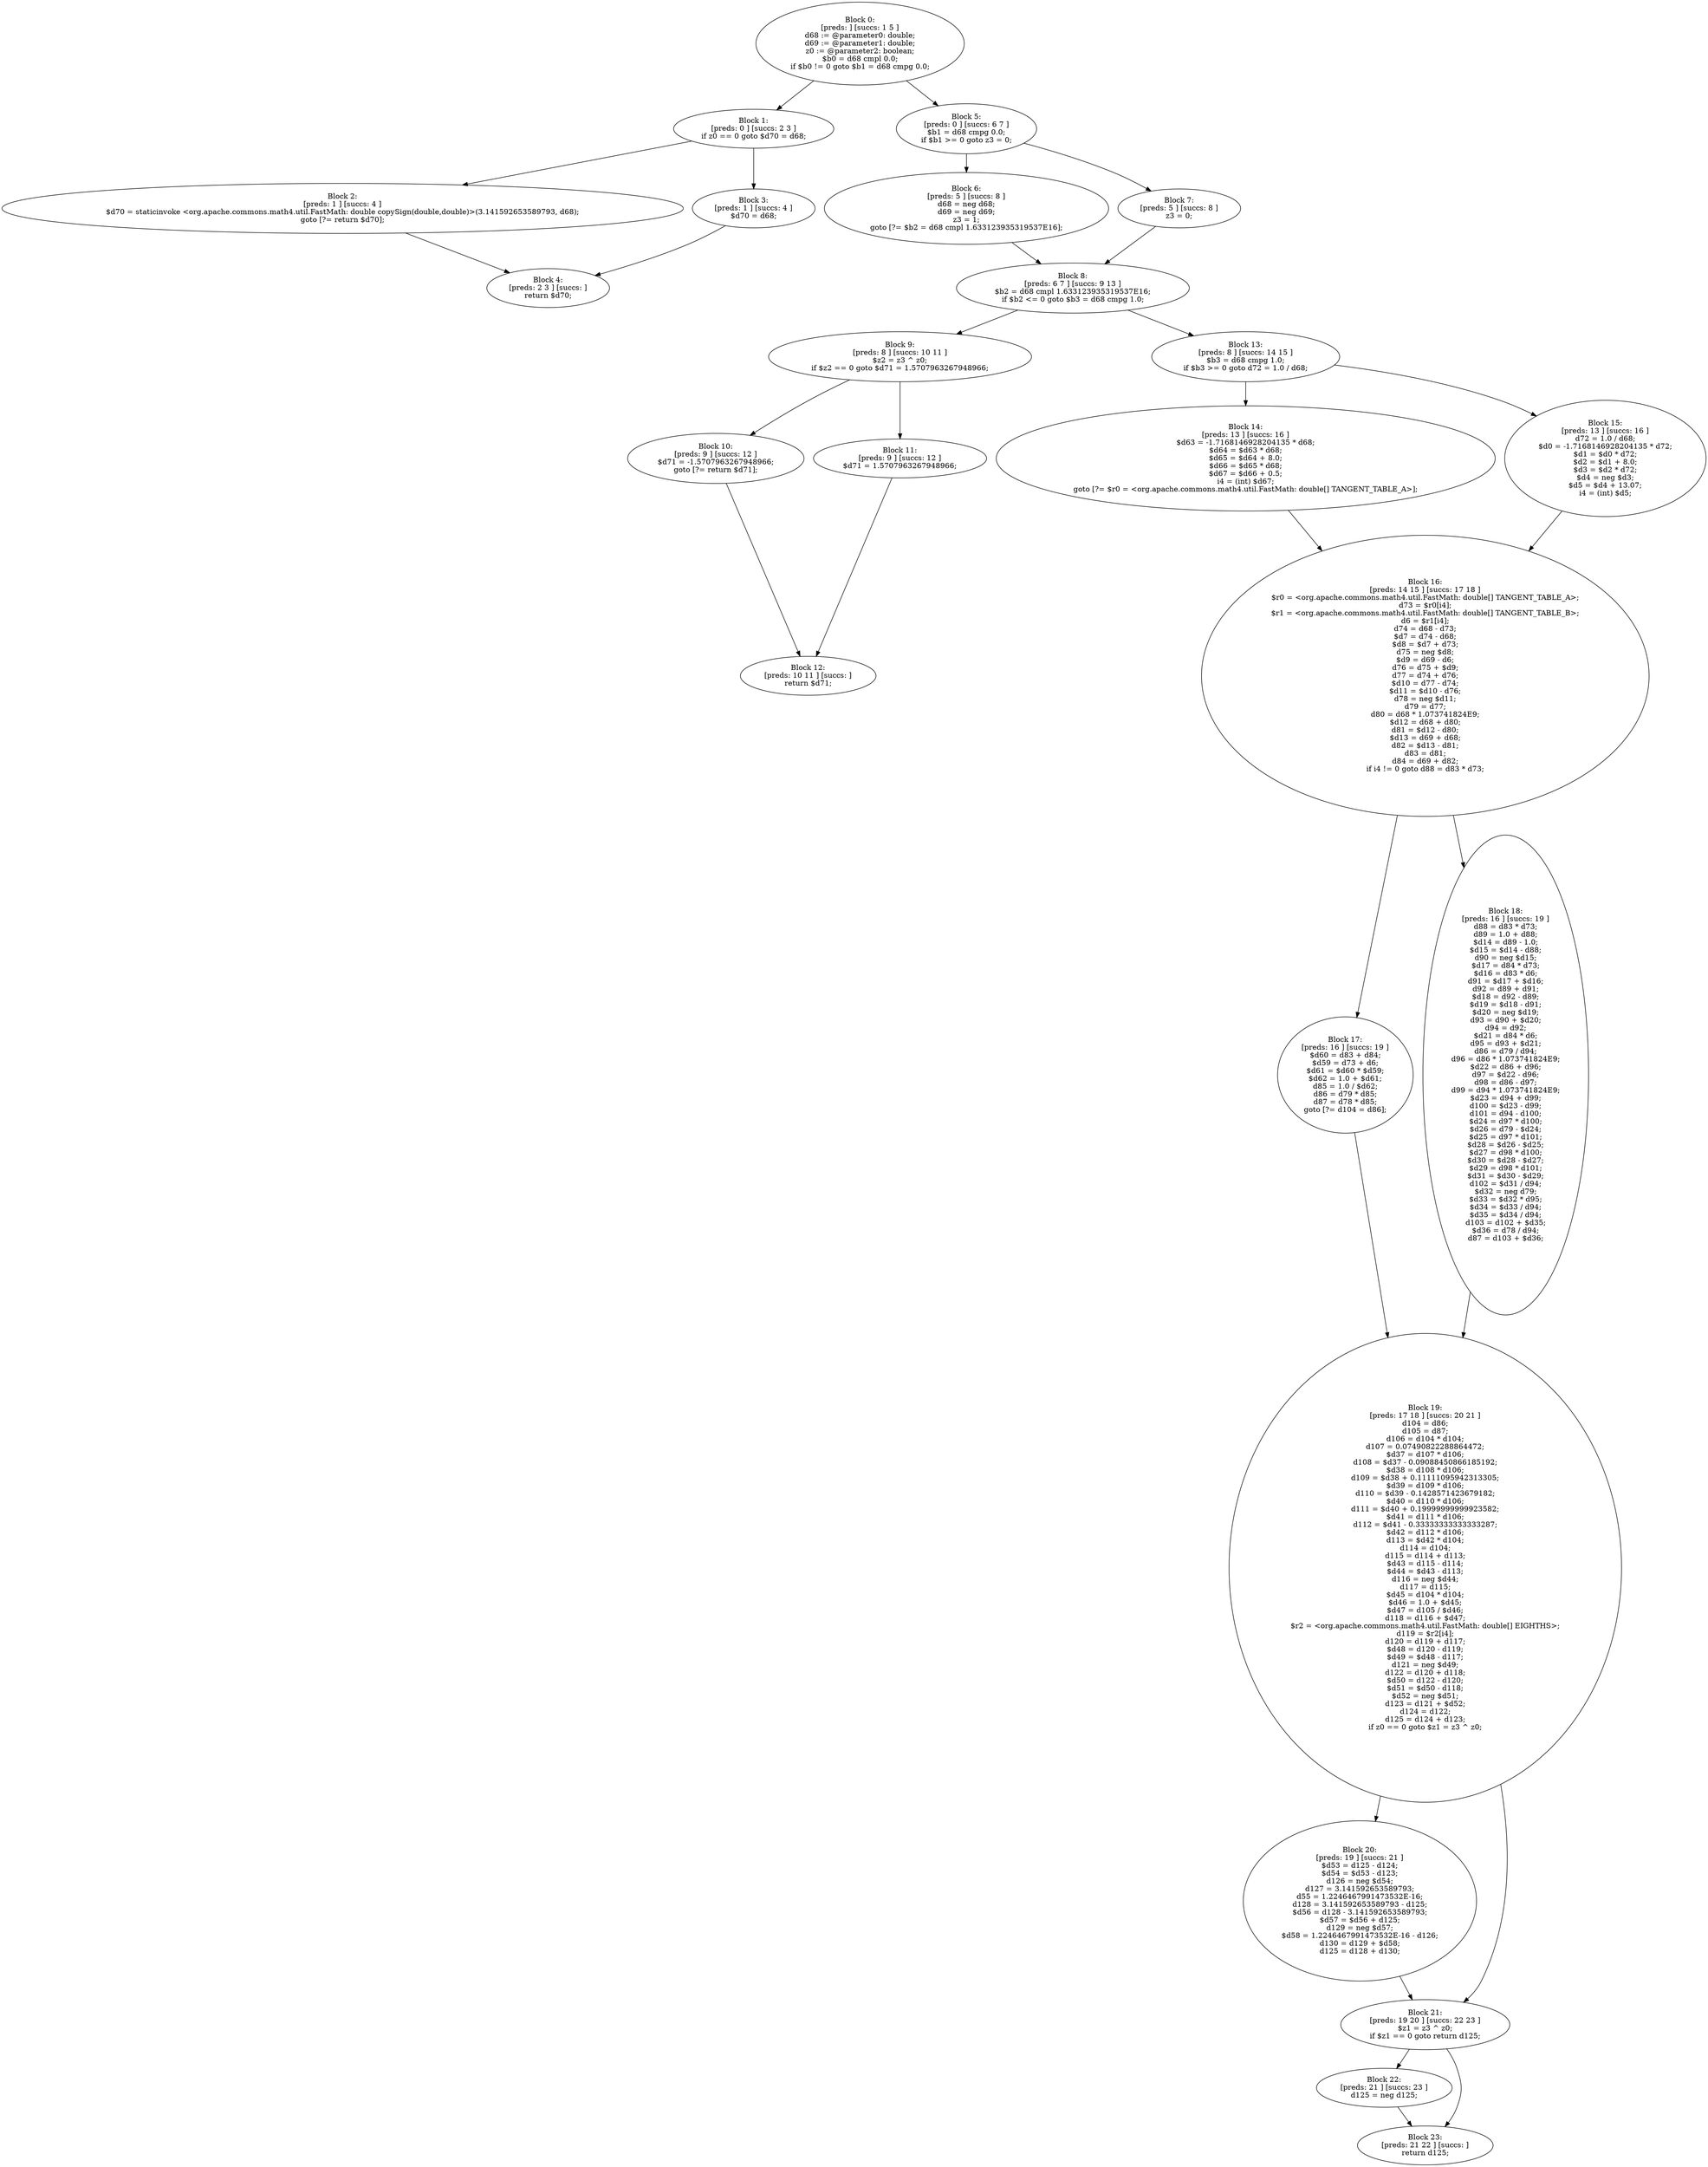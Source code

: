 digraph "unitGraph" {
    "Block 0:
[preds: ] [succs: 1 5 ]
d68 := @parameter0: double;
d69 := @parameter1: double;
z0 := @parameter2: boolean;
$b0 = d68 cmpl 0.0;
if $b0 != 0 goto $b1 = d68 cmpg 0.0;
"
    "Block 1:
[preds: 0 ] [succs: 2 3 ]
if z0 == 0 goto $d70 = d68;
"
    "Block 2:
[preds: 1 ] [succs: 4 ]
$d70 = staticinvoke <org.apache.commons.math4.util.FastMath: double copySign(double,double)>(3.141592653589793, d68);
goto [?= return $d70];
"
    "Block 3:
[preds: 1 ] [succs: 4 ]
$d70 = d68;
"
    "Block 4:
[preds: 2 3 ] [succs: ]
return $d70;
"
    "Block 5:
[preds: 0 ] [succs: 6 7 ]
$b1 = d68 cmpg 0.0;
if $b1 >= 0 goto z3 = 0;
"
    "Block 6:
[preds: 5 ] [succs: 8 ]
d68 = neg d68;
d69 = neg d69;
z3 = 1;
goto [?= $b2 = d68 cmpl 1.633123935319537E16];
"
    "Block 7:
[preds: 5 ] [succs: 8 ]
z3 = 0;
"
    "Block 8:
[preds: 6 7 ] [succs: 9 13 ]
$b2 = d68 cmpl 1.633123935319537E16;
if $b2 <= 0 goto $b3 = d68 cmpg 1.0;
"
    "Block 9:
[preds: 8 ] [succs: 10 11 ]
$z2 = z3 ^ z0;
if $z2 == 0 goto $d71 = 1.5707963267948966;
"
    "Block 10:
[preds: 9 ] [succs: 12 ]
$d71 = -1.5707963267948966;
goto [?= return $d71];
"
    "Block 11:
[preds: 9 ] [succs: 12 ]
$d71 = 1.5707963267948966;
"
    "Block 12:
[preds: 10 11 ] [succs: ]
return $d71;
"
    "Block 13:
[preds: 8 ] [succs: 14 15 ]
$b3 = d68 cmpg 1.0;
if $b3 >= 0 goto d72 = 1.0 / d68;
"
    "Block 14:
[preds: 13 ] [succs: 16 ]
$d63 = -1.7168146928204135 * d68;
$d64 = $d63 * d68;
$d65 = $d64 + 8.0;
$d66 = $d65 * d68;
$d67 = $d66 + 0.5;
i4 = (int) $d67;
goto [?= $r0 = <org.apache.commons.math4.util.FastMath: double[] TANGENT_TABLE_A>];
"
    "Block 15:
[preds: 13 ] [succs: 16 ]
d72 = 1.0 / d68;
$d0 = -1.7168146928204135 * d72;
$d1 = $d0 * d72;
$d2 = $d1 + 8.0;
$d3 = $d2 * d72;
$d4 = neg $d3;
$d5 = $d4 + 13.07;
i4 = (int) $d5;
"
    "Block 16:
[preds: 14 15 ] [succs: 17 18 ]
$r0 = <org.apache.commons.math4.util.FastMath: double[] TANGENT_TABLE_A>;
d73 = $r0[i4];
$r1 = <org.apache.commons.math4.util.FastMath: double[] TANGENT_TABLE_B>;
d6 = $r1[i4];
d74 = d68 - d73;
$d7 = d74 - d68;
$d8 = $d7 + d73;
d75 = neg $d8;
$d9 = d69 - d6;
d76 = d75 + $d9;
d77 = d74 + d76;
$d10 = d77 - d74;
$d11 = $d10 - d76;
d78 = neg $d11;
d79 = d77;
d80 = d68 * 1.073741824E9;
$d12 = d68 + d80;
d81 = $d12 - d80;
$d13 = d69 + d68;
d82 = $d13 - d81;
d83 = d81;
d84 = d69 + d82;
if i4 != 0 goto d88 = d83 * d73;
"
    "Block 17:
[preds: 16 ] [succs: 19 ]
$d60 = d83 + d84;
$d59 = d73 + d6;
$d61 = $d60 * $d59;
$d62 = 1.0 + $d61;
d85 = 1.0 / $d62;
d86 = d79 * d85;
d87 = d78 * d85;
goto [?= d104 = d86];
"
    "Block 18:
[preds: 16 ] [succs: 19 ]
d88 = d83 * d73;
d89 = 1.0 + d88;
$d14 = d89 - 1.0;
$d15 = $d14 - d88;
d90 = neg $d15;
$d17 = d84 * d73;
$d16 = d83 * d6;
d91 = $d17 + $d16;
d92 = d89 + d91;
$d18 = d92 - d89;
$d19 = $d18 - d91;
$d20 = neg $d19;
d93 = d90 + $d20;
d94 = d92;
$d21 = d84 * d6;
d95 = d93 + $d21;
d86 = d79 / d94;
d96 = d86 * 1.073741824E9;
$d22 = d86 + d96;
d97 = $d22 - d96;
d98 = d86 - d97;
d99 = d94 * 1.073741824E9;
$d23 = d94 + d99;
d100 = $d23 - d99;
d101 = d94 - d100;
$d24 = d97 * d100;
$d26 = d79 - $d24;
$d25 = d97 * d101;
$d28 = $d26 - $d25;
$d27 = d98 * d100;
$d30 = $d28 - $d27;
$d29 = d98 * d101;
$d31 = $d30 - $d29;
d102 = $d31 / d94;
$d32 = neg d79;
$d33 = $d32 * d95;
$d34 = $d33 / d94;
$d35 = $d34 / d94;
d103 = d102 + $d35;
$d36 = d78 / d94;
d87 = d103 + $d36;
"
    "Block 19:
[preds: 17 18 ] [succs: 20 21 ]
d104 = d86;
d105 = d87;
d106 = d104 * d104;
d107 = 0.07490822288864472;
$d37 = d107 * d106;
d108 = $d37 - 0.09088450866185192;
$d38 = d108 * d106;
d109 = $d38 + 0.11111095942313305;
$d39 = d109 * d106;
d110 = $d39 - 0.1428571423679182;
$d40 = d110 * d106;
d111 = $d40 + 0.19999999999923582;
$d41 = d111 * d106;
d112 = $d41 - 0.33333333333333287;
$d42 = d112 * d106;
d113 = $d42 * d104;
d114 = d104;
d115 = d114 + d113;
$d43 = d115 - d114;
$d44 = $d43 - d113;
d116 = neg $d44;
d117 = d115;
$d45 = d104 * d104;
$d46 = 1.0 + $d45;
$d47 = d105 / $d46;
d118 = d116 + $d47;
$r2 = <org.apache.commons.math4.util.FastMath: double[] EIGHTHS>;
d119 = $r2[i4];
d120 = d119 + d117;
$d48 = d120 - d119;
$d49 = $d48 - d117;
d121 = neg $d49;
d122 = d120 + d118;
$d50 = d122 - d120;
$d51 = $d50 - d118;
$d52 = neg $d51;
d123 = d121 + $d52;
d124 = d122;
d125 = d124 + d123;
if z0 == 0 goto $z1 = z3 ^ z0;
"
    "Block 20:
[preds: 19 ] [succs: 21 ]
$d53 = d125 - d124;
$d54 = $d53 - d123;
d126 = neg $d54;
d127 = 3.141592653589793;
d55 = 1.2246467991473532E-16;
d128 = 3.141592653589793 - d125;
$d56 = d128 - 3.141592653589793;
$d57 = $d56 + d125;
d129 = neg $d57;
$d58 = 1.2246467991473532E-16 - d126;
d130 = d129 + $d58;
d125 = d128 + d130;
"
    "Block 21:
[preds: 19 20 ] [succs: 22 23 ]
$z1 = z3 ^ z0;
if $z1 == 0 goto return d125;
"
    "Block 22:
[preds: 21 ] [succs: 23 ]
d125 = neg d125;
"
    "Block 23:
[preds: 21 22 ] [succs: ]
return d125;
"
    "Block 0:
[preds: ] [succs: 1 5 ]
d68 := @parameter0: double;
d69 := @parameter1: double;
z0 := @parameter2: boolean;
$b0 = d68 cmpl 0.0;
if $b0 != 0 goto $b1 = d68 cmpg 0.0;
"->"Block 1:
[preds: 0 ] [succs: 2 3 ]
if z0 == 0 goto $d70 = d68;
";
    "Block 0:
[preds: ] [succs: 1 5 ]
d68 := @parameter0: double;
d69 := @parameter1: double;
z0 := @parameter2: boolean;
$b0 = d68 cmpl 0.0;
if $b0 != 0 goto $b1 = d68 cmpg 0.0;
"->"Block 5:
[preds: 0 ] [succs: 6 7 ]
$b1 = d68 cmpg 0.0;
if $b1 >= 0 goto z3 = 0;
";
    "Block 1:
[preds: 0 ] [succs: 2 3 ]
if z0 == 0 goto $d70 = d68;
"->"Block 2:
[preds: 1 ] [succs: 4 ]
$d70 = staticinvoke <org.apache.commons.math4.util.FastMath: double copySign(double,double)>(3.141592653589793, d68);
goto [?= return $d70];
";
    "Block 1:
[preds: 0 ] [succs: 2 3 ]
if z0 == 0 goto $d70 = d68;
"->"Block 3:
[preds: 1 ] [succs: 4 ]
$d70 = d68;
";
    "Block 2:
[preds: 1 ] [succs: 4 ]
$d70 = staticinvoke <org.apache.commons.math4.util.FastMath: double copySign(double,double)>(3.141592653589793, d68);
goto [?= return $d70];
"->"Block 4:
[preds: 2 3 ] [succs: ]
return $d70;
";
    "Block 3:
[preds: 1 ] [succs: 4 ]
$d70 = d68;
"->"Block 4:
[preds: 2 3 ] [succs: ]
return $d70;
";
    "Block 5:
[preds: 0 ] [succs: 6 7 ]
$b1 = d68 cmpg 0.0;
if $b1 >= 0 goto z3 = 0;
"->"Block 6:
[preds: 5 ] [succs: 8 ]
d68 = neg d68;
d69 = neg d69;
z3 = 1;
goto [?= $b2 = d68 cmpl 1.633123935319537E16];
";
    "Block 5:
[preds: 0 ] [succs: 6 7 ]
$b1 = d68 cmpg 0.0;
if $b1 >= 0 goto z3 = 0;
"->"Block 7:
[preds: 5 ] [succs: 8 ]
z3 = 0;
";
    "Block 6:
[preds: 5 ] [succs: 8 ]
d68 = neg d68;
d69 = neg d69;
z3 = 1;
goto [?= $b2 = d68 cmpl 1.633123935319537E16];
"->"Block 8:
[preds: 6 7 ] [succs: 9 13 ]
$b2 = d68 cmpl 1.633123935319537E16;
if $b2 <= 0 goto $b3 = d68 cmpg 1.0;
";
    "Block 7:
[preds: 5 ] [succs: 8 ]
z3 = 0;
"->"Block 8:
[preds: 6 7 ] [succs: 9 13 ]
$b2 = d68 cmpl 1.633123935319537E16;
if $b2 <= 0 goto $b3 = d68 cmpg 1.0;
";
    "Block 8:
[preds: 6 7 ] [succs: 9 13 ]
$b2 = d68 cmpl 1.633123935319537E16;
if $b2 <= 0 goto $b3 = d68 cmpg 1.0;
"->"Block 9:
[preds: 8 ] [succs: 10 11 ]
$z2 = z3 ^ z0;
if $z2 == 0 goto $d71 = 1.5707963267948966;
";
    "Block 8:
[preds: 6 7 ] [succs: 9 13 ]
$b2 = d68 cmpl 1.633123935319537E16;
if $b2 <= 0 goto $b3 = d68 cmpg 1.0;
"->"Block 13:
[preds: 8 ] [succs: 14 15 ]
$b3 = d68 cmpg 1.0;
if $b3 >= 0 goto d72 = 1.0 / d68;
";
    "Block 9:
[preds: 8 ] [succs: 10 11 ]
$z2 = z3 ^ z0;
if $z2 == 0 goto $d71 = 1.5707963267948966;
"->"Block 10:
[preds: 9 ] [succs: 12 ]
$d71 = -1.5707963267948966;
goto [?= return $d71];
";
    "Block 9:
[preds: 8 ] [succs: 10 11 ]
$z2 = z3 ^ z0;
if $z2 == 0 goto $d71 = 1.5707963267948966;
"->"Block 11:
[preds: 9 ] [succs: 12 ]
$d71 = 1.5707963267948966;
";
    "Block 10:
[preds: 9 ] [succs: 12 ]
$d71 = -1.5707963267948966;
goto [?= return $d71];
"->"Block 12:
[preds: 10 11 ] [succs: ]
return $d71;
";
    "Block 11:
[preds: 9 ] [succs: 12 ]
$d71 = 1.5707963267948966;
"->"Block 12:
[preds: 10 11 ] [succs: ]
return $d71;
";
    "Block 13:
[preds: 8 ] [succs: 14 15 ]
$b3 = d68 cmpg 1.0;
if $b3 >= 0 goto d72 = 1.0 / d68;
"->"Block 14:
[preds: 13 ] [succs: 16 ]
$d63 = -1.7168146928204135 * d68;
$d64 = $d63 * d68;
$d65 = $d64 + 8.0;
$d66 = $d65 * d68;
$d67 = $d66 + 0.5;
i4 = (int) $d67;
goto [?= $r0 = <org.apache.commons.math4.util.FastMath: double[] TANGENT_TABLE_A>];
";
    "Block 13:
[preds: 8 ] [succs: 14 15 ]
$b3 = d68 cmpg 1.0;
if $b3 >= 0 goto d72 = 1.0 / d68;
"->"Block 15:
[preds: 13 ] [succs: 16 ]
d72 = 1.0 / d68;
$d0 = -1.7168146928204135 * d72;
$d1 = $d0 * d72;
$d2 = $d1 + 8.0;
$d3 = $d2 * d72;
$d4 = neg $d3;
$d5 = $d4 + 13.07;
i4 = (int) $d5;
";
    "Block 14:
[preds: 13 ] [succs: 16 ]
$d63 = -1.7168146928204135 * d68;
$d64 = $d63 * d68;
$d65 = $d64 + 8.0;
$d66 = $d65 * d68;
$d67 = $d66 + 0.5;
i4 = (int) $d67;
goto [?= $r0 = <org.apache.commons.math4.util.FastMath: double[] TANGENT_TABLE_A>];
"->"Block 16:
[preds: 14 15 ] [succs: 17 18 ]
$r0 = <org.apache.commons.math4.util.FastMath: double[] TANGENT_TABLE_A>;
d73 = $r0[i4];
$r1 = <org.apache.commons.math4.util.FastMath: double[] TANGENT_TABLE_B>;
d6 = $r1[i4];
d74 = d68 - d73;
$d7 = d74 - d68;
$d8 = $d7 + d73;
d75 = neg $d8;
$d9 = d69 - d6;
d76 = d75 + $d9;
d77 = d74 + d76;
$d10 = d77 - d74;
$d11 = $d10 - d76;
d78 = neg $d11;
d79 = d77;
d80 = d68 * 1.073741824E9;
$d12 = d68 + d80;
d81 = $d12 - d80;
$d13 = d69 + d68;
d82 = $d13 - d81;
d83 = d81;
d84 = d69 + d82;
if i4 != 0 goto d88 = d83 * d73;
";
    "Block 15:
[preds: 13 ] [succs: 16 ]
d72 = 1.0 / d68;
$d0 = -1.7168146928204135 * d72;
$d1 = $d0 * d72;
$d2 = $d1 + 8.0;
$d3 = $d2 * d72;
$d4 = neg $d3;
$d5 = $d4 + 13.07;
i4 = (int) $d5;
"->"Block 16:
[preds: 14 15 ] [succs: 17 18 ]
$r0 = <org.apache.commons.math4.util.FastMath: double[] TANGENT_TABLE_A>;
d73 = $r0[i4];
$r1 = <org.apache.commons.math4.util.FastMath: double[] TANGENT_TABLE_B>;
d6 = $r1[i4];
d74 = d68 - d73;
$d7 = d74 - d68;
$d8 = $d7 + d73;
d75 = neg $d8;
$d9 = d69 - d6;
d76 = d75 + $d9;
d77 = d74 + d76;
$d10 = d77 - d74;
$d11 = $d10 - d76;
d78 = neg $d11;
d79 = d77;
d80 = d68 * 1.073741824E9;
$d12 = d68 + d80;
d81 = $d12 - d80;
$d13 = d69 + d68;
d82 = $d13 - d81;
d83 = d81;
d84 = d69 + d82;
if i4 != 0 goto d88 = d83 * d73;
";
    "Block 16:
[preds: 14 15 ] [succs: 17 18 ]
$r0 = <org.apache.commons.math4.util.FastMath: double[] TANGENT_TABLE_A>;
d73 = $r0[i4];
$r1 = <org.apache.commons.math4.util.FastMath: double[] TANGENT_TABLE_B>;
d6 = $r1[i4];
d74 = d68 - d73;
$d7 = d74 - d68;
$d8 = $d7 + d73;
d75 = neg $d8;
$d9 = d69 - d6;
d76 = d75 + $d9;
d77 = d74 + d76;
$d10 = d77 - d74;
$d11 = $d10 - d76;
d78 = neg $d11;
d79 = d77;
d80 = d68 * 1.073741824E9;
$d12 = d68 + d80;
d81 = $d12 - d80;
$d13 = d69 + d68;
d82 = $d13 - d81;
d83 = d81;
d84 = d69 + d82;
if i4 != 0 goto d88 = d83 * d73;
"->"Block 17:
[preds: 16 ] [succs: 19 ]
$d60 = d83 + d84;
$d59 = d73 + d6;
$d61 = $d60 * $d59;
$d62 = 1.0 + $d61;
d85 = 1.0 / $d62;
d86 = d79 * d85;
d87 = d78 * d85;
goto [?= d104 = d86];
";
    "Block 16:
[preds: 14 15 ] [succs: 17 18 ]
$r0 = <org.apache.commons.math4.util.FastMath: double[] TANGENT_TABLE_A>;
d73 = $r0[i4];
$r1 = <org.apache.commons.math4.util.FastMath: double[] TANGENT_TABLE_B>;
d6 = $r1[i4];
d74 = d68 - d73;
$d7 = d74 - d68;
$d8 = $d7 + d73;
d75 = neg $d8;
$d9 = d69 - d6;
d76 = d75 + $d9;
d77 = d74 + d76;
$d10 = d77 - d74;
$d11 = $d10 - d76;
d78 = neg $d11;
d79 = d77;
d80 = d68 * 1.073741824E9;
$d12 = d68 + d80;
d81 = $d12 - d80;
$d13 = d69 + d68;
d82 = $d13 - d81;
d83 = d81;
d84 = d69 + d82;
if i4 != 0 goto d88 = d83 * d73;
"->"Block 18:
[preds: 16 ] [succs: 19 ]
d88 = d83 * d73;
d89 = 1.0 + d88;
$d14 = d89 - 1.0;
$d15 = $d14 - d88;
d90 = neg $d15;
$d17 = d84 * d73;
$d16 = d83 * d6;
d91 = $d17 + $d16;
d92 = d89 + d91;
$d18 = d92 - d89;
$d19 = $d18 - d91;
$d20 = neg $d19;
d93 = d90 + $d20;
d94 = d92;
$d21 = d84 * d6;
d95 = d93 + $d21;
d86 = d79 / d94;
d96 = d86 * 1.073741824E9;
$d22 = d86 + d96;
d97 = $d22 - d96;
d98 = d86 - d97;
d99 = d94 * 1.073741824E9;
$d23 = d94 + d99;
d100 = $d23 - d99;
d101 = d94 - d100;
$d24 = d97 * d100;
$d26 = d79 - $d24;
$d25 = d97 * d101;
$d28 = $d26 - $d25;
$d27 = d98 * d100;
$d30 = $d28 - $d27;
$d29 = d98 * d101;
$d31 = $d30 - $d29;
d102 = $d31 / d94;
$d32 = neg d79;
$d33 = $d32 * d95;
$d34 = $d33 / d94;
$d35 = $d34 / d94;
d103 = d102 + $d35;
$d36 = d78 / d94;
d87 = d103 + $d36;
";
    "Block 17:
[preds: 16 ] [succs: 19 ]
$d60 = d83 + d84;
$d59 = d73 + d6;
$d61 = $d60 * $d59;
$d62 = 1.0 + $d61;
d85 = 1.0 / $d62;
d86 = d79 * d85;
d87 = d78 * d85;
goto [?= d104 = d86];
"->"Block 19:
[preds: 17 18 ] [succs: 20 21 ]
d104 = d86;
d105 = d87;
d106 = d104 * d104;
d107 = 0.07490822288864472;
$d37 = d107 * d106;
d108 = $d37 - 0.09088450866185192;
$d38 = d108 * d106;
d109 = $d38 + 0.11111095942313305;
$d39 = d109 * d106;
d110 = $d39 - 0.1428571423679182;
$d40 = d110 * d106;
d111 = $d40 + 0.19999999999923582;
$d41 = d111 * d106;
d112 = $d41 - 0.33333333333333287;
$d42 = d112 * d106;
d113 = $d42 * d104;
d114 = d104;
d115 = d114 + d113;
$d43 = d115 - d114;
$d44 = $d43 - d113;
d116 = neg $d44;
d117 = d115;
$d45 = d104 * d104;
$d46 = 1.0 + $d45;
$d47 = d105 / $d46;
d118 = d116 + $d47;
$r2 = <org.apache.commons.math4.util.FastMath: double[] EIGHTHS>;
d119 = $r2[i4];
d120 = d119 + d117;
$d48 = d120 - d119;
$d49 = $d48 - d117;
d121 = neg $d49;
d122 = d120 + d118;
$d50 = d122 - d120;
$d51 = $d50 - d118;
$d52 = neg $d51;
d123 = d121 + $d52;
d124 = d122;
d125 = d124 + d123;
if z0 == 0 goto $z1 = z3 ^ z0;
";
    "Block 18:
[preds: 16 ] [succs: 19 ]
d88 = d83 * d73;
d89 = 1.0 + d88;
$d14 = d89 - 1.0;
$d15 = $d14 - d88;
d90 = neg $d15;
$d17 = d84 * d73;
$d16 = d83 * d6;
d91 = $d17 + $d16;
d92 = d89 + d91;
$d18 = d92 - d89;
$d19 = $d18 - d91;
$d20 = neg $d19;
d93 = d90 + $d20;
d94 = d92;
$d21 = d84 * d6;
d95 = d93 + $d21;
d86 = d79 / d94;
d96 = d86 * 1.073741824E9;
$d22 = d86 + d96;
d97 = $d22 - d96;
d98 = d86 - d97;
d99 = d94 * 1.073741824E9;
$d23 = d94 + d99;
d100 = $d23 - d99;
d101 = d94 - d100;
$d24 = d97 * d100;
$d26 = d79 - $d24;
$d25 = d97 * d101;
$d28 = $d26 - $d25;
$d27 = d98 * d100;
$d30 = $d28 - $d27;
$d29 = d98 * d101;
$d31 = $d30 - $d29;
d102 = $d31 / d94;
$d32 = neg d79;
$d33 = $d32 * d95;
$d34 = $d33 / d94;
$d35 = $d34 / d94;
d103 = d102 + $d35;
$d36 = d78 / d94;
d87 = d103 + $d36;
"->"Block 19:
[preds: 17 18 ] [succs: 20 21 ]
d104 = d86;
d105 = d87;
d106 = d104 * d104;
d107 = 0.07490822288864472;
$d37 = d107 * d106;
d108 = $d37 - 0.09088450866185192;
$d38 = d108 * d106;
d109 = $d38 + 0.11111095942313305;
$d39 = d109 * d106;
d110 = $d39 - 0.1428571423679182;
$d40 = d110 * d106;
d111 = $d40 + 0.19999999999923582;
$d41 = d111 * d106;
d112 = $d41 - 0.33333333333333287;
$d42 = d112 * d106;
d113 = $d42 * d104;
d114 = d104;
d115 = d114 + d113;
$d43 = d115 - d114;
$d44 = $d43 - d113;
d116 = neg $d44;
d117 = d115;
$d45 = d104 * d104;
$d46 = 1.0 + $d45;
$d47 = d105 / $d46;
d118 = d116 + $d47;
$r2 = <org.apache.commons.math4.util.FastMath: double[] EIGHTHS>;
d119 = $r2[i4];
d120 = d119 + d117;
$d48 = d120 - d119;
$d49 = $d48 - d117;
d121 = neg $d49;
d122 = d120 + d118;
$d50 = d122 - d120;
$d51 = $d50 - d118;
$d52 = neg $d51;
d123 = d121 + $d52;
d124 = d122;
d125 = d124 + d123;
if z0 == 0 goto $z1 = z3 ^ z0;
";
    "Block 19:
[preds: 17 18 ] [succs: 20 21 ]
d104 = d86;
d105 = d87;
d106 = d104 * d104;
d107 = 0.07490822288864472;
$d37 = d107 * d106;
d108 = $d37 - 0.09088450866185192;
$d38 = d108 * d106;
d109 = $d38 + 0.11111095942313305;
$d39 = d109 * d106;
d110 = $d39 - 0.1428571423679182;
$d40 = d110 * d106;
d111 = $d40 + 0.19999999999923582;
$d41 = d111 * d106;
d112 = $d41 - 0.33333333333333287;
$d42 = d112 * d106;
d113 = $d42 * d104;
d114 = d104;
d115 = d114 + d113;
$d43 = d115 - d114;
$d44 = $d43 - d113;
d116 = neg $d44;
d117 = d115;
$d45 = d104 * d104;
$d46 = 1.0 + $d45;
$d47 = d105 / $d46;
d118 = d116 + $d47;
$r2 = <org.apache.commons.math4.util.FastMath: double[] EIGHTHS>;
d119 = $r2[i4];
d120 = d119 + d117;
$d48 = d120 - d119;
$d49 = $d48 - d117;
d121 = neg $d49;
d122 = d120 + d118;
$d50 = d122 - d120;
$d51 = $d50 - d118;
$d52 = neg $d51;
d123 = d121 + $d52;
d124 = d122;
d125 = d124 + d123;
if z0 == 0 goto $z1 = z3 ^ z0;
"->"Block 20:
[preds: 19 ] [succs: 21 ]
$d53 = d125 - d124;
$d54 = $d53 - d123;
d126 = neg $d54;
d127 = 3.141592653589793;
d55 = 1.2246467991473532E-16;
d128 = 3.141592653589793 - d125;
$d56 = d128 - 3.141592653589793;
$d57 = $d56 + d125;
d129 = neg $d57;
$d58 = 1.2246467991473532E-16 - d126;
d130 = d129 + $d58;
d125 = d128 + d130;
";
    "Block 19:
[preds: 17 18 ] [succs: 20 21 ]
d104 = d86;
d105 = d87;
d106 = d104 * d104;
d107 = 0.07490822288864472;
$d37 = d107 * d106;
d108 = $d37 - 0.09088450866185192;
$d38 = d108 * d106;
d109 = $d38 + 0.11111095942313305;
$d39 = d109 * d106;
d110 = $d39 - 0.1428571423679182;
$d40 = d110 * d106;
d111 = $d40 + 0.19999999999923582;
$d41 = d111 * d106;
d112 = $d41 - 0.33333333333333287;
$d42 = d112 * d106;
d113 = $d42 * d104;
d114 = d104;
d115 = d114 + d113;
$d43 = d115 - d114;
$d44 = $d43 - d113;
d116 = neg $d44;
d117 = d115;
$d45 = d104 * d104;
$d46 = 1.0 + $d45;
$d47 = d105 / $d46;
d118 = d116 + $d47;
$r2 = <org.apache.commons.math4.util.FastMath: double[] EIGHTHS>;
d119 = $r2[i4];
d120 = d119 + d117;
$d48 = d120 - d119;
$d49 = $d48 - d117;
d121 = neg $d49;
d122 = d120 + d118;
$d50 = d122 - d120;
$d51 = $d50 - d118;
$d52 = neg $d51;
d123 = d121 + $d52;
d124 = d122;
d125 = d124 + d123;
if z0 == 0 goto $z1 = z3 ^ z0;
"->"Block 21:
[preds: 19 20 ] [succs: 22 23 ]
$z1 = z3 ^ z0;
if $z1 == 0 goto return d125;
";
    "Block 20:
[preds: 19 ] [succs: 21 ]
$d53 = d125 - d124;
$d54 = $d53 - d123;
d126 = neg $d54;
d127 = 3.141592653589793;
d55 = 1.2246467991473532E-16;
d128 = 3.141592653589793 - d125;
$d56 = d128 - 3.141592653589793;
$d57 = $d56 + d125;
d129 = neg $d57;
$d58 = 1.2246467991473532E-16 - d126;
d130 = d129 + $d58;
d125 = d128 + d130;
"->"Block 21:
[preds: 19 20 ] [succs: 22 23 ]
$z1 = z3 ^ z0;
if $z1 == 0 goto return d125;
";
    "Block 21:
[preds: 19 20 ] [succs: 22 23 ]
$z1 = z3 ^ z0;
if $z1 == 0 goto return d125;
"->"Block 22:
[preds: 21 ] [succs: 23 ]
d125 = neg d125;
";
    "Block 21:
[preds: 19 20 ] [succs: 22 23 ]
$z1 = z3 ^ z0;
if $z1 == 0 goto return d125;
"->"Block 23:
[preds: 21 22 ] [succs: ]
return d125;
";
    "Block 22:
[preds: 21 ] [succs: 23 ]
d125 = neg d125;
"->"Block 23:
[preds: 21 22 ] [succs: ]
return d125;
";
}
